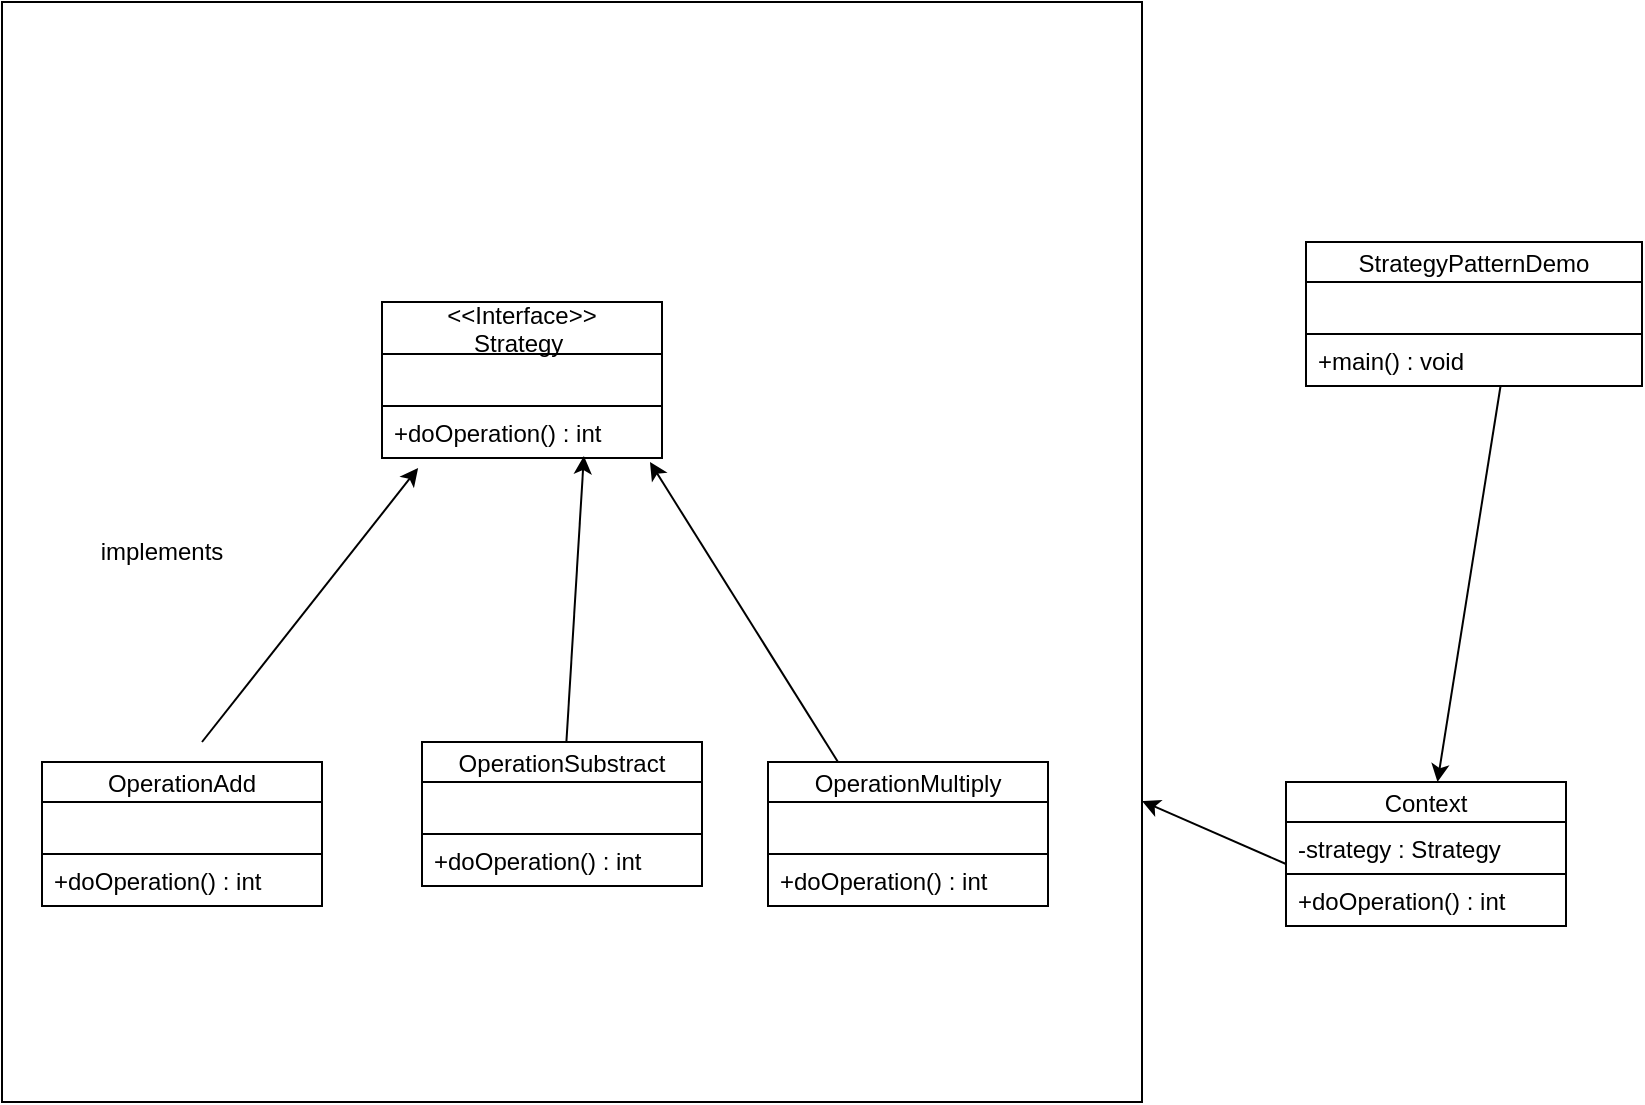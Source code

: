 <mxfile>
    <diagram id="ZE62A8aBz5jzIFXR6ArJ" name="페이지-1">
        <mxGraphModel dx="2722" dy="1146" grid="1" gridSize="10" guides="1" tooltips="1" connect="1" arrows="1" fold="1" page="1" pageScale="1" pageWidth="827" pageHeight="1169" math="0" shadow="0">
            <root>
                <mxCell id="0"/>
                <mxCell id="1" parent="0"/>
                <mxCell id="37" value="" style="rounded=0;whiteSpace=wrap;html=1;strokeColor=default;" parent="1" vertex="1">
                    <mxGeometry x="-850" y="190" width="570" height="550" as="geometry"/>
                </mxCell>
                <mxCell id="5" value="&lt;&lt;Interface&gt;&gt;&#10;Strategy " style="swimlane;fontStyle=0;childLayout=stackLayout;horizontal=1;startSize=26;fillColor=none;horizontalStack=0;resizeParent=1;resizeParentMax=0;resizeLast=0;collapsible=1;marginBottom=0;" parent="1" vertex="1">
                    <mxGeometry x="-660" y="340" width="140" height="78" as="geometry">
                        <mxRectangle x="-610" y="330" width="50" height="26" as="alternateBounds"/>
                    </mxGeometry>
                </mxCell>
                <mxCell id="7" value=" " style="text;strokeColor=none;fillColor=none;align=left;verticalAlign=top;spacingLeft=4;spacingRight=4;overflow=hidden;rotatable=0;points=[[0,0.5],[1,0.5]];portConstraint=eastwest;" parent="5" vertex="1">
                    <mxGeometry y="26" width="140" height="26" as="geometry"/>
                </mxCell>
                <mxCell id="8" value="+doOperation() : int" style="text;strokeColor=default;fillColor=none;align=left;verticalAlign=top;spacingLeft=4;spacingRight=4;overflow=hidden;rotatable=0;points=[[0,0.5],[1,0.5]];portConstraint=eastwest;" parent="5" vertex="1">
                    <mxGeometry y="52" width="140" height="26" as="geometry"/>
                </mxCell>
                <mxCell id="9" value="OperationAdd" style="swimlane;fontStyle=0;childLayout=stackLayout;horizontal=1;startSize=20;fillColor=none;horizontalStack=0;resizeParent=1;resizeParentMax=0;resizeLast=0;collapsible=1;marginBottom=0;strokeColor=default;" parent="1" vertex="1">
                    <mxGeometry x="-830" y="570" width="140" height="72" as="geometry"/>
                </mxCell>
                <mxCell id="11" value=" " style="text;strokeColor=default;fillColor=none;align=left;verticalAlign=top;spacingLeft=4;spacingRight=4;overflow=hidden;rotatable=0;points=[[0,0.5],[1,0.5]];portConstraint=eastwest;" parent="9" vertex="1">
                    <mxGeometry y="20" width="140" height="26" as="geometry"/>
                </mxCell>
                <mxCell id="12" value="+doOperation() : int" style="text;strokeColor=none;fillColor=none;align=left;verticalAlign=top;spacingLeft=4;spacingRight=4;overflow=hidden;rotatable=0;points=[[0,0.5],[1,0.5]];portConstraint=eastwest;" parent="9" vertex="1">
                    <mxGeometry y="46" width="140" height="26" as="geometry"/>
                </mxCell>
                <mxCell id="15" value="OperationSubstract" style="swimlane;fontStyle=0;childLayout=stackLayout;horizontal=1;startSize=20;fillColor=none;horizontalStack=0;resizeParent=1;resizeParentMax=0;resizeLast=0;collapsible=1;marginBottom=0;strokeColor=default;" parent="1" vertex="1">
                    <mxGeometry x="-640" y="560" width="140" height="72" as="geometry"/>
                </mxCell>
                <mxCell id="16" value=" " style="text;strokeColor=default;fillColor=none;align=left;verticalAlign=top;spacingLeft=4;spacingRight=4;overflow=hidden;rotatable=0;points=[[0,0.5],[1,0.5]];portConstraint=eastwest;" parent="15" vertex="1">
                    <mxGeometry y="20" width="140" height="26" as="geometry"/>
                </mxCell>
                <mxCell id="17" value="+doOperation() : int" style="text;strokeColor=none;fillColor=none;align=left;verticalAlign=top;spacingLeft=4;spacingRight=4;overflow=hidden;rotatable=0;points=[[0,0.5],[1,0.5]];portConstraint=eastwest;" parent="15" vertex="1">
                    <mxGeometry y="46" width="140" height="26" as="geometry"/>
                </mxCell>
                <mxCell id="18" value="implements" style="text;html=1;strokeColor=none;fillColor=none;align=center;verticalAlign=middle;whiteSpace=wrap;rounded=0;" parent="1" vertex="1">
                    <mxGeometry x="-800" y="450" width="60" height="30" as="geometry"/>
                </mxCell>
                <mxCell id="20" value="" style="endArrow=classic;html=1;entryX=0.721;entryY=0.962;entryDx=0;entryDy=0;entryPerimeter=0;" parent="1" source="15" target="8" edge="1">
                    <mxGeometry width="50" height="50" relative="1" as="geometry">
                        <mxPoint x="-580" y="600" as="sourcePoint"/>
                        <mxPoint x="-530" y="550" as="targetPoint"/>
                    </mxGeometry>
                </mxCell>
                <mxCell id="22" value="" style="endArrow=classic;html=1;entryX=0.129;entryY=1.192;entryDx=0;entryDy=0;entryPerimeter=0;" parent="1" target="8" edge="1">
                    <mxGeometry width="50" height="50" relative="1" as="geometry">
                        <mxPoint x="-750" y="560" as="sourcePoint"/>
                        <mxPoint x="-690" y="500" as="targetPoint"/>
                    </mxGeometry>
                </mxCell>
                <mxCell id="24" value="OperationMultiply" style="swimlane;fontStyle=0;childLayout=stackLayout;horizontal=1;startSize=20;fillColor=none;horizontalStack=0;resizeParent=1;resizeParentMax=0;resizeLast=0;collapsible=1;marginBottom=0;strokeColor=default;" parent="1" vertex="1">
                    <mxGeometry x="-467" y="570" width="140" height="72" as="geometry"/>
                </mxCell>
                <mxCell id="25" value=" " style="text;strokeColor=default;fillColor=none;align=left;verticalAlign=top;spacingLeft=4;spacingRight=4;overflow=hidden;rotatable=0;points=[[0,0.5],[1,0.5]];portConstraint=eastwest;" parent="24" vertex="1">
                    <mxGeometry y="20" width="140" height="26" as="geometry"/>
                </mxCell>
                <mxCell id="26" value="+doOperation() : int" style="text;strokeColor=none;fillColor=none;align=left;verticalAlign=top;spacingLeft=4;spacingRight=4;overflow=hidden;rotatable=0;points=[[0,0.5],[1,0.5]];portConstraint=eastwest;" parent="24" vertex="1">
                    <mxGeometry y="46" width="140" height="26" as="geometry"/>
                </mxCell>
                <mxCell id="27" value="" style="endArrow=classic;html=1;entryX=0.957;entryY=1.077;entryDx=0;entryDy=0;entryPerimeter=0;exitX=0.25;exitY=0;exitDx=0;exitDy=0;" parent="1" source="24" target="8" edge="1">
                    <mxGeometry width="50" height="50" relative="1" as="geometry">
                        <mxPoint x="-490" y="510" as="sourcePoint"/>
                        <mxPoint x="-440" y="460" as="targetPoint"/>
                    </mxGeometry>
                </mxCell>
                <mxCell id="28" value="Context" style="swimlane;fontStyle=0;childLayout=stackLayout;horizontal=1;startSize=20;fillColor=none;horizontalStack=0;resizeParent=1;resizeParentMax=0;resizeLast=0;collapsible=1;marginBottom=0;strokeColor=default;" parent="1" vertex="1">
                    <mxGeometry x="-208" y="580" width="140" height="72" as="geometry"/>
                </mxCell>
                <mxCell id="29" value="-strategy : Strategy" style="text;strokeColor=default;fillColor=none;align=left;verticalAlign=top;spacingLeft=4;spacingRight=4;overflow=hidden;rotatable=0;points=[[0,0.5],[1,0.5]];portConstraint=eastwest;" parent="28" vertex="1">
                    <mxGeometry y="20" width="140" height="26" as="geometry"/>
                </mxCell>
                <mxCell id="30" value="+doOperation() : int" style="text;strokeColor=none;fillColor=none;align=left;verticalAlign=top;spacingLeft=4;spacingRight=4;overflow=hidden;rotatable=0;points=[[0,0.5],[1,0.5]];portConstraint=eastwest;" parent="28" vertex="1">
                    <mxGeometry y="46" width="140" height="26" as="geometry"/>
                </mxCell>
                <mxCell id="31" value="StrategyPatternDemo" style="swimlane;fontStyle=0;childLayout=stackLayout;horizontal=1;startSize=20;fillColor=none;horizontalStack=0;resizeParent=1;resizeParentMax=0;resizeLast=0;collapsible=1;marginBottom=0;strokeColor=default;" parent="1" vertex="1">
                    <mxGeometry x="-198" y="310" width="168" height="72" as="geometry"/>
                </mxCell>
                <mxCell id="32" value=" " style="text;strokeColor=default;fillColor=none;align=left;verticalAlign=top;spacingLeft=4;spacingRight=4;overflow=hidden;rotatable=0;points=[[0,0.5],[1,0.5]];portConstraint=eastwest;" parent="31" vertex="1">
                    <mxGeometry y="20" width="168" height="26" as="geometry"/>
                </mxCell>
                <mxCell id="33" value="+main() : void" style="text;strokeColor=none;fillColor=none;align=left;verticalAlign=top;spacingLeft=4;spacingRight=4;overflow=hidden;rotatable=0;points=[[0,0.5],[1,0.5]];portConstraint=eastwest;" parent="31" vertex="1">
                    <mxGeometry y="46" width="168" height="26" as="geometry"/>
                </mxCell>
                <mxCell id="35" value="" style="endArrow=classic;html=1;exitX=0.579;exitY=1;exitDx=0;exitDy=0;exitPerimeter=0;" parent="1" source="33" target="28" edge="1">
                    <mxGeometry width="50" height="50" relative="1" as="geometry">
                        <mxPoint x="-160" y="486" as="sourcePoint"/>
                        <mxPoint x="-150" y="570" as="targetPoint"/>
                    </mxGeometry>
                </mxCell>
                <mxCell id="36" value="" style="endArrow=classic;html=1;exitX=0;exitY=-0.192;exitDx=0;exitDy=0;exitPerimeter=0;" parent="1" source="30" target="37" edge="1">
                    <mxGeometry width="50" height="50" relative="1" as="geometry">
                        <mxPoint x="-220" y="600" as="sourcePoint"/>
                        <mxPoint x="-240" y="730" as="targetPoint"/>
                    </mxGeometry>
                </mxCell>
            </root>
        </mxGraphModel>
    </diagram>
</mxfile>